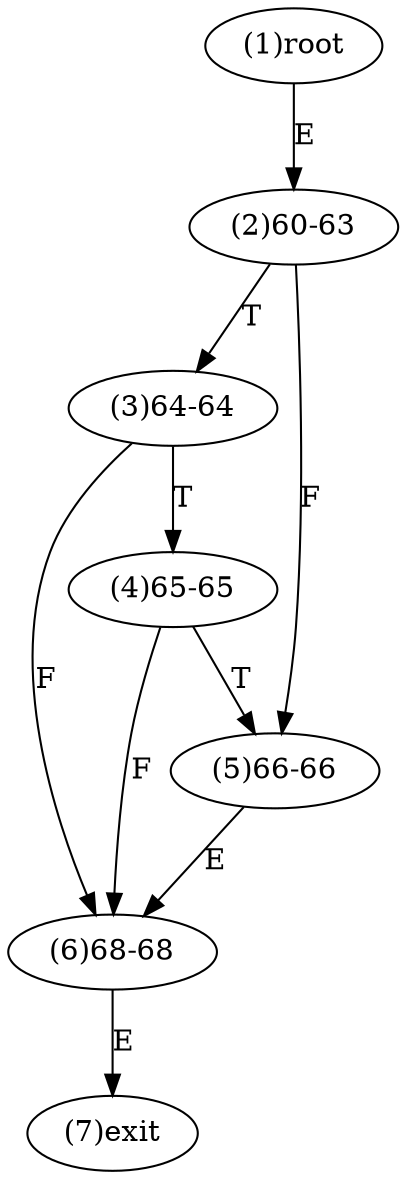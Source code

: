 digraph "" { 
1[ label="(1)root"];
2[ label="(2)60-63"];
3[ label="(3)64-64"];
4[ label="(4)65-65"];
5[ label="(5)66-66"];
6[ label="(6)68-68"];
7[ label="(7)exit"];
1->2[ label="E"];
2->5[ label="F"];
2->3[ label="T"];
3->6[ label="F"];
3->4[ label="T"];
4->6[ label="F"];
4->5[ label="T"];
5->6[ label="E"];
6->7[ label="E"];
}